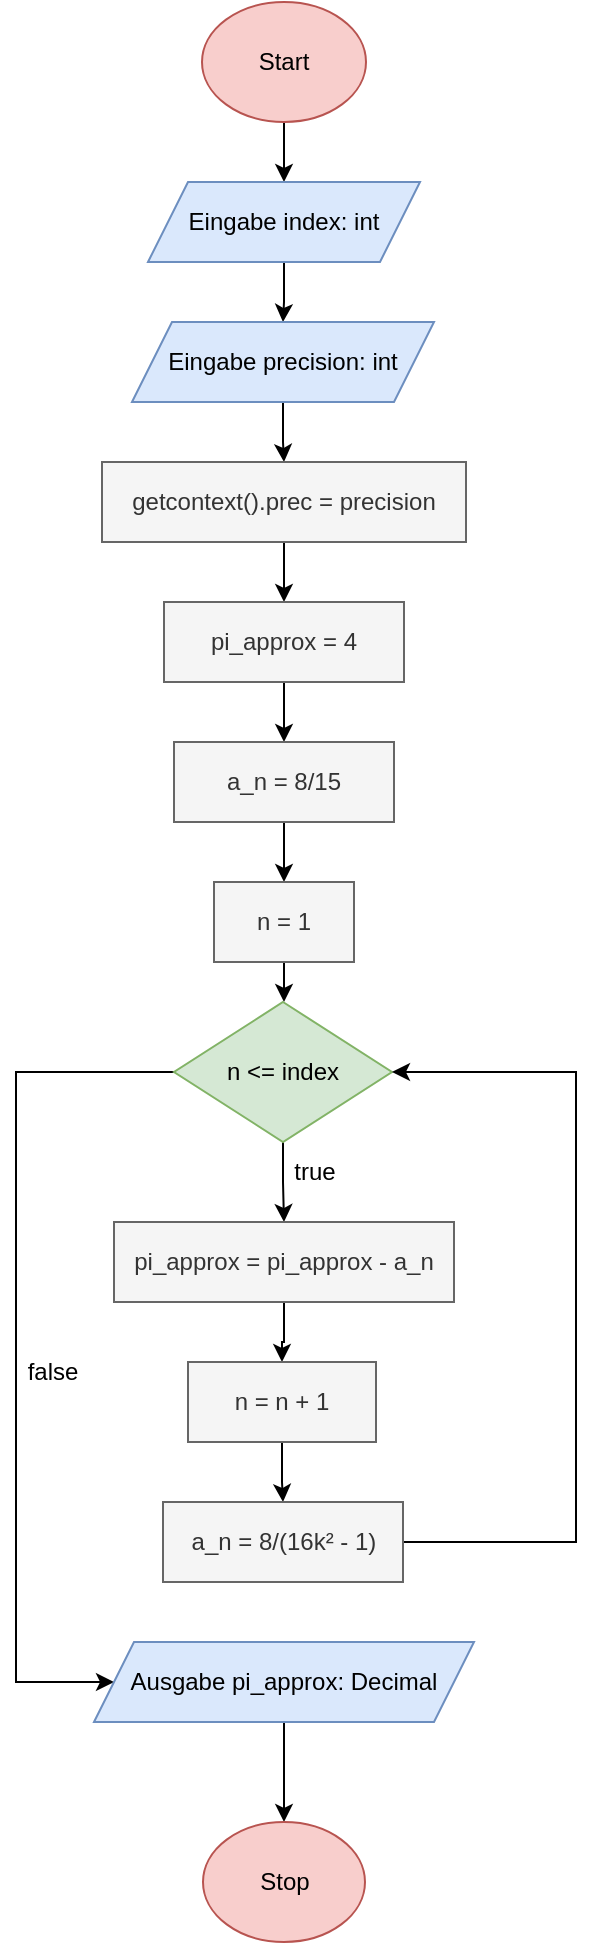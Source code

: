 <mxfile version="24.5.5" type="device">
  <diagram name="Seite-1" id="BcxyVCiJq2_XgvV3WHYR">
    <mxGraphModel dx="1895" dy="973" grid="1" gridSize="10" guides="1" tooltips="1" connect="1" arrows="1" fold="1" page="1" pageScale="1" pageWidth="827" pageHeight="1169" math="0" shadow="0">
      <root>
        <mxCell id="0" />
        <mxCell id="1" parent="0" />
        <mxCell id="lyRp5M7gOsi5y-L0EEFk-4" value="" style="edgeStyle=orthogonalEdgeStyle;rounded=0;orthogonalLoop=1;jettySize=auto;html=1;" edge="1" parent="1" source="lyRp5M7gOsi5y-L0EEFk-1" target="lyRp5M7gOsi5y-L0EEFk-3">
          <mxGeometry relative="1" as="geometry" />
        </mxCell>
        <mxCell id="lyRp5M7gOsi5y-L0EEFk-1" value="Start" style="ellipse;whiteSpace=wrap;html=1;fillColor=#f8cecc;strokeColor=#b85450;" vertex="1" parent="1">
          <mxGeometry x="373" y="20" width="82" height="60" as="geometry" />
        </mxCell>
        <mxCell id="lyRp5M7gOsi5y-L0EEFk-7" value="" style="edgeStyle=orthogonalEdgeStyle;rounded=0;orthogonalLoop=1;jettySize=auto;html=1;" edge="1" parent="1" source="lyRp5M7gOsi5y-L0EEFk-3" target="lyRp5M7gOsi5y-L0EEFk-6">
          <mxGeometry relative="1" as="geometry" />
        </mxCell>
        <mxCell id="lyRp5M7gOsi5y-L0EEFk-3" value="Eingabe index: int" style="shape=parallelogram;perimeter=parallelogramPerimeter;whiteSpace=wrap;html=1;fixedSize=1;fillColor=#dae8fc;strokeColor=#6c8ebf;" vertex="1" parent="1">
          <mxGeometry x="346" y="110" width="136" height="40" as="geometry" />
        </mxCell>
        <mxCell id="lyRp5M7gOsi5y-L0EEFk-9" value="" style="edgeStyle=orthogonalEdgeStyle;rounded=0;orthogonalLoop=1;jettySize=auto;html=1;" edge="1" parent="1" source="lyRp5M7gOsi5y-L0EEFk-6" target="lyRp5M7gOsi5y-L0EEFk-8">
          <mxGeometry relative="1" as="geometry" />
        </mxCell>
        <mxCell id="lyRp5M7gOsi5y-L0EEFk-6" value="Eingabe precision: int" style="shape=parallelogram;perimeter=parallelogramPerimeter;whiteSpace=wrap;html=1;fixedSize=1;fillColor=#dae8fc;strokeColor=#6c8ebf;" vertex="1" parent="1">
          <mxGeometry x="338" y="180" width="151" height="40" as="geometry" />
        </mxCell>
        <mxCell id="lyRp5M7gOsi5y-L0EEFk-12" value="" style="edgeStyle=orthogonalEdgeStyle;rounded=0;orthogonalLoop=1;jettySize=auto;html=1;" edge="1" parent="1" source="lyRp5M7gOsi5y-L0EEFk-8" target="lyRp5M7gOsi5y-L0EEFk-11">
          <mxGeometry relative="1" as="geometry" />
        </mxCell>
        <mxCell id="lyRp5M7gOsi5y-L0EEFk-8" value="getcontext().prec = precision" style="whiteSpace=wrap;html=1;fillColor=#f5f5f5;strokeColor=#666666;fontColor=#333333;" vertex="1" parent="1">
          <mxGeometry x="323" y="250" width="182" height="40" as="geometry" />
        </mxCell>
        <mxCell id="lyRp5M7gOsi5y-L0EEFk-14" value="" style="edgeStyle=orthogonalEdgeStyle;rounded=0;orthogonalLoop=1;jettySize=auto;html=1;" edge="1" parent="1" source="lyRp5M7gOsi5y-L0EEFk-11" target="lyRp5M7gOsi5y-L0EEFk-13">
          <mxGeometry relative="1" as="geometry" />
        </mxCell>
        <mxCell id="lyRp5M7gOsi5y-L0EEFk-11" value="pi_approx = 4" style="whiteSpace=wrap;html=1;fillColor=#f5f5f5;fontColor=#333333;strokeColor=#666666;" vertex="1" parent="1">
          <mxGeometry x="354" y="320" width="120" height="40" as="geometry" />
        </mxCell>
        <mxCell id="lyRp5M7gOsi5y-L0EEFk-16" value="" style="edgeStyle=orthogonalEdgeStyle;rounded=0;orthogonalLoop=1;jettySize=auto;html=1;" edge="1" parent="1" source="lyRp5M7gOsi5y-L0EEFk-13" target="lyRp5M7gOsi5y-L0EEFk-15">
          <mxGeometry relative="1" as="geometry" />
        </mxCell>
        <mxCell id="lyRp5M7gOsi5y-L0EEFk-13" value="a_n = 8/15" style="whiteSpace=wrap;html=1;fillColor=#f5f5f5;fontColor=#333333;strokeColor=#666666;" vertex="1" parent="1">
          <mxGeometry x="359" y="390" width="110" height="40" as="geometry" />
        </mxCell>
        <mxCell id="lyRp5M7gOsi5y-L0EEFk-18" value="" style="edgeStyle=orthogonalEdgeStyle;rounded=0;orthogonalLoop=1;jettySize=auto;html=1;" edge="1" parent="1" source="lyRp5M7gOsi5y-L0EEFk-15" target="lyRp5M7gOsi5y-L0EEFk-17">
          <mxGeometry relative="1" as="geometry" />
        </mxCell>
        <mxCell id="lyRp5M7gOsi5y-L0EEFk-15" value="n = 1" style="whiteSpace=wrap;html=1;fillColor=#f5f5f5;fontColor=#333333;strokeColor=#666666;" vertex="1" parent="1">
          <mxGeometry x="379" y="460" width="70" height="40" as="geometry" />
        </mxCell>
        <mxCell id="lyRp5M7gOsi5y-L0EEFk-23" value="" style="edgeStyle=orthogonalEdgeStyle;rounded=0;orthogonalLoop=1;jettySize=auto;html=1;" edge="1" parent="1" source="lyRp5M7gOsi5y-L0EEFk-17" target="lyRp5M7gOsi5y-L0EEFk-20">
          <mxGeometry relative="1" as="geometry" />
        </mxCell>
        <mxCell id="lyRp5M7gOsi5y-L0EEFk-31" style="edgeStyle=orthogonalEdgeStyle;rounded=0;orthogonalLoop=1;jettySize=auto;html=1;exitX=0;exitY=0.5;exitDx=0;exitDy=0;entryX=0;entryY=0.5;entryDx=0;entryDy=0;" edge="1" parent="1" source="lyRp5M7gOsi5y-L0EEFk-17" target="lyRp5M7gOsi5y-L0EEFk-29">
          <mxGeometry relative="1" as="geometry">
            <mxPoint x="210" y="1034.0" as="targetPoint" />
            <Array as="points">
              <mxPoint x="280" y="555" />
              <mxPoint x="280" y="860" />
            </Array>
          </mxGeometry>
        </mxCell>
        <mxCell id="lyRp5M7gOsi5y-L0EEFk-17" value="n &amp;lt;= index" style="rhombus;whiteSpace=wrap;html=1;fillColor=#d5e8d4;strokeColor=#82b366;" vertex="1" parent="1">
          <mxGeometry x="359" y="520" width="109" height="70" as="geometry" />
        </mxCell>
        <mxCell id="lyRp5M7gOsi5y-L0EEFk-26" value="" style="edgeStyle=orthogonalEdgeStyle;rounded=0;orthogonalLoop=1;jettySize=auto;html=1;" edge="1" parent="1" source="lyRp5M7gOsi5y-L0EEFk-20" target="lyRp5M7gOsi5y-L0EEFk-25">
          <mxGeometry relative="1" as="geometry" />
        </mxCell>
        <mxCell id="lyRp5M7gOsi5y-L0EEFk-20" value="pi_approx = pi_approx - a_n" style="whiteSpace=wrap;html=1;fillColor=#f5f5f5;fontColor=#333333;strokeColor=#666666;" vertex="1" parent="1">
          <mxGeometry x="329" y="630" width="170" height="40" as="geometry" />
        </mxCell>
        <mxCell id="lyRp5M7gOsi5y-L0EEFk-24" value="true" style="text;html=1;align=center;verticalAlign=middle;resizable=0;points=[];autosize=1;strokeColor=none;fillColor=none;" vertex="1" parent="1">
          <mxGeometry x="409" y="590" width="40" height="30" as="geometry" />
        </mxCell>
        <mxCell id="lyRp5M7gOsi5y-L0EEFk-28" value="" style="edgeStyle=orthogonalEdgeStyle;rounded=0;orthogonalLoop=1;jettySize=auto;html=1;" edge="1" parent="1" source="lyRp5M7gOsi5y-L0EEFk-25" target="lyRp5M7gOsi5y-L0EEFk-27">
          <mxGeometry relative="1" as="geometry" />
        </mxCell>
        <mxCell id="lyRp5M7gOsi5y-L0EEFk-25" value="n = n + 1" style="whiteSpace=wrap;html=1;fillColor=#f5f5f5;strokeColor=#666666;fontColor=#333333;" vertex="1" parent="1">
          <mxGeometry x="366" y="700" width="94" height="40" as="geometry" />
        </mxCell>
        <mxCell id="lyRp5M7gOsi5y-L0EEFk-33" style="edgeStyle=orthogonalEdgeStyle;rounded=0;orthogonalLoop=1;jettySize=auto;html=1;entryX=1;entryY=0.5;entryDx=0;entryDy=0;" edge="1" parent="1" source="lyRp5M7gOsi5y-L0EEFk-27" target="lyRp5M7gOsi5y-L0EEFk-17">
          <mxGeometry relative="1" as="geometry">
            <mxPoint x="560" y="520" as="targetPoint" />
            <Array as="points">
              <mxPoint x="560" y="790" />
              <mxPoint x="560" y="555" />
            </Array>
          </mxGeometry>
        </mxCell>
        <mxCell id="lyRp5M7gOsi5y-L0EEFk-27" value="a_n = 8/(16k² - 1)" style="whiteSpace=wrap;html=1;fillColor=#f5f5f5;strokeColor=#666666;fontColor=#333333;" vertex="1" parent="1">
          <mxGeometry x="353.5" y="770" width="120" height="40" as="geometry" />
        </mxCell>
        <mxCell id="lyRp5M7gOsi5y-L0EEFk-35" value="" style="edgeStyle=orthogonalEdgeStyle;rounded=0;orthogonalLoop=1;jettySize=auto;html=1;" edge="1" parent="1" source="lyRp5M7gOsi5y-L0EEFk-29" target="lyRp5M7gOsi5y-L0EEFk-34">
          <mxGeometry relative="1" as="geometry" />
        </mxCell>
        <mxCell id="lyRp5M7gOsi5y-L0EEFk-29" value="Ausgabe pi_approx: Decimal" style="shape=parallelogram;perimeter=parallelogramPerimeter;whiteSpace=wrap;html=1;fixedSize=1;fillColor=#dae8fc;strokeColor=#6c8ebf;" vertex="1" parent="1">
          <mxGeometry x="319" y="840" width="190" height="40" as="geometry" />
        </mxCell>
        <mxCell id="lyRp5M7gOsi5y-L0EEFk-32" value="false" style="text;html=1;align=center;verticalAlign=middle;resizable=0;points=[];autosize=1;strokeColor=none;fillColor=none;" vertex="1" parent="1">
          <mxGeometry x="273" y="690" width="50" height="30" as="geometry" />
        </mxCell>
        <mxCell id="lyRp5M7gOsi5y-L0EEFk-34" value="Stop" style="ellipse;whiteSpace=wrap;html=1;fillColor=#f8cecc;strokeColor=#b85450;" vertex="1" parent="1">
          <mxGeometry x="373.5" y="930" width="81" height="60" as="geometry" />
        </mxCell>
      </root>
    </mxGraphModel>
  </diagram>
</mxfile>
